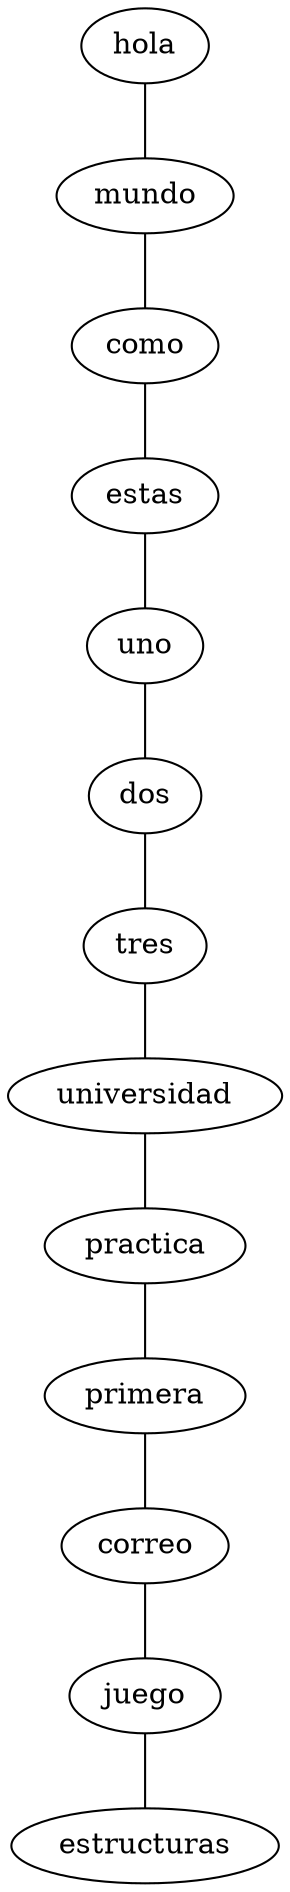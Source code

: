 graph G{
hola
mundo
como
estas
uno
dos
tres
universidad
practica
primera
correo
juego
estructuras
"hola"--"mundo"
"mundo"--"como"
"como"--"estas"
"estas"--"uno"
"uno"--"dos"
"dos"--"tres"
"tres"--"universidad"
"universidad"--"practica"
"practica"--"primera"
"primera"--"correo"
"correo"--"juego"
"juego"--"estructuras"
}